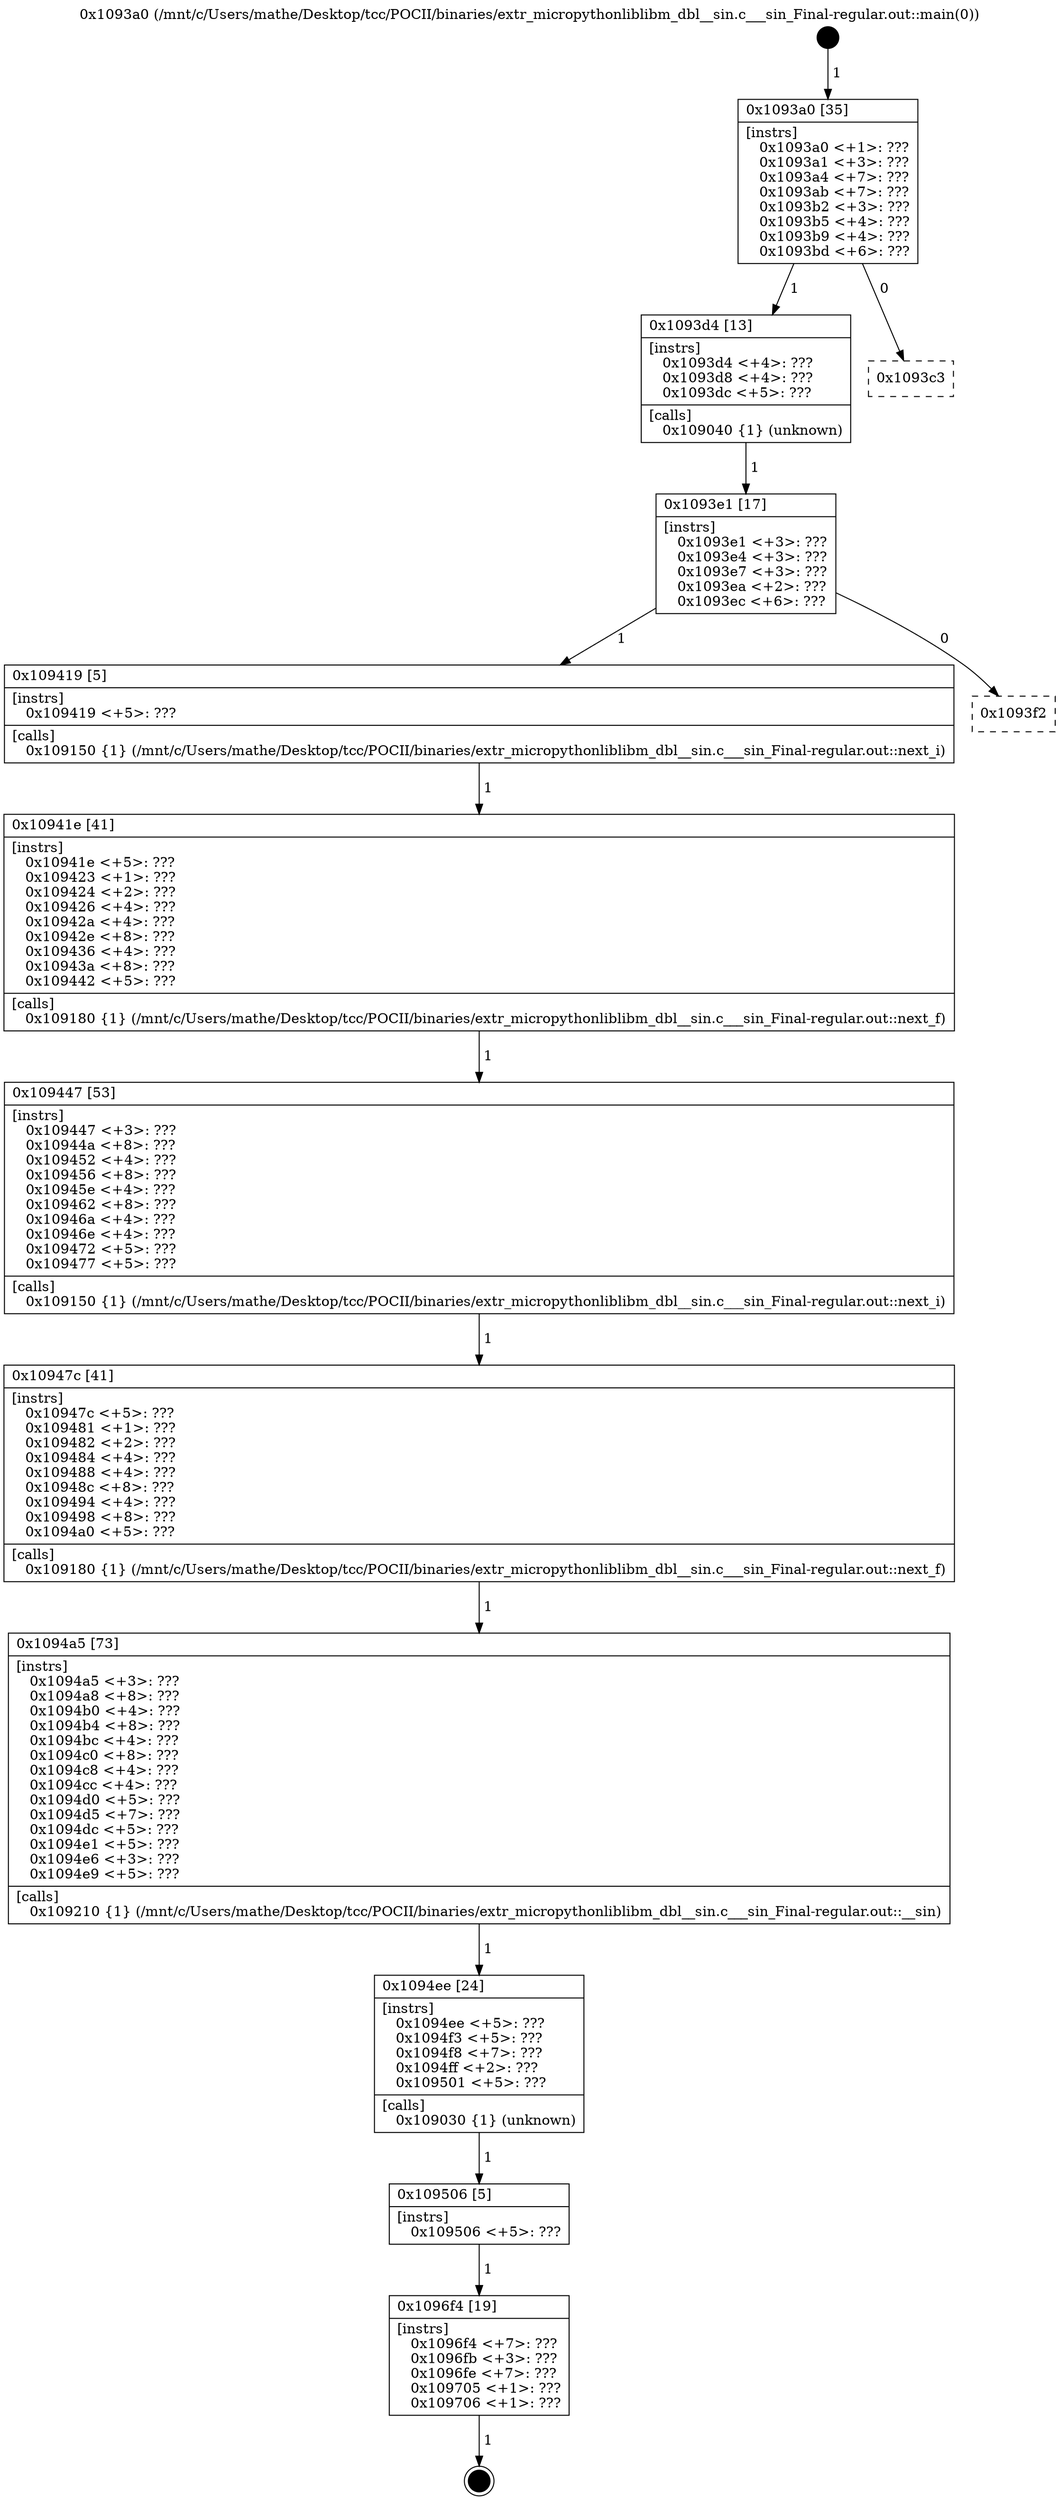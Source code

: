 digraph "0x1093a0" {
  label = "0x1093a0 (/mnt/c/Users/mathe/Desktop/tcc/POCII/binaries/extr_micropythonliblibm_dbl__sin.c___sin_Final-regular.out::main(0))"
  labelloc = "t"
  node[shape=record]

  Entry [label="",width=0.3,height=0.3,shape=circle,fillcolor=black,style=filled]
  "0x1093a0" [label="{
     0x1093a0 [35]\l
     | [instrs]\l
     &nbsp;&nbsp;0x1093a0 \<+1\>: ???\l
     &nbsp;&nbsp;0x1093a1 \<+3\>: ???\l
     &nbsp;&nbsp;0x1093a4 \<+7\>: ???\l
     &nbsp;&nbsp;0x1093ab \<+7\>: ???\l
     &nbsp;&nbsp;0x1093b2 \<+3\>: ???\l
     &nbsp;&nbsp;0x1093b5 \<+4\>: ???\l
     &nbsp;&nbsp;0x1093b9 \<+4\>: ???\l
     &nbsp;&nbsp;0x1093bd \<+6\>: ???\l
  }"]
  "0x1093d4" [label="{
     0x1093d4 [13]\l
     | [instrs]\l
     &nbsp;&nbsp;0x1093d4 \<+4\>: ???\l
     &nbsp;&nbsp;0x1093d8 \<+4\>: ???\l
     &nbsp;&nbsp;0x1093dc \<+5\>: ???\l
     | [calls]\l
     &nbsp;&nbsp;0x109040 \{1\} (unknown)\l
  }"]
  "0x1093c3" [label="{
     0x1093c3\l
  }", style=dashed]
  "0x1093e1" [label="{
     0x1093e1 [17]\l
     | [instrs]\l
     &nbsp;&nbsp;0x1093e1 \<+3\>: ???\l
     &nbsp;&nbsp;0x1093e4 \<+3\>: ???\l
     &nbsp;&nbsp;0x1093e7 \<+3\>: ???\l
     &nbsp;&nbsp;0x1093ea \<+2\>: ???\l
     &nbsp;&nbsp;0x1093ec \<+6\>: ???\l
  }"]
  "0x109419" [label="{
     0x109419 [5]\l
     | [instrs]\l
     &nbsp;&nbsp;0x109419 \<+5\>: ???\l
     | [calls]\l
     &nbsp;&nbsp;0x109150 \{1\} (/mnt/c/Users/mathe/Desktop/tcc/POCII/binaries/extr_micropythonliblibm_dbl__sin.c___sin_Final-regular.out::next_i)\l
  }"]
  "0x1093f2" [label="{
     0x1093f2\l
  }", style=dashed]
  "0x10941e" [label="{
     0x10941e [41]\l
     | [instrs]\l
     &nbsp;&nbsp;0x10941e \<+5\>: ???\l
     &nbsp;&nbsp;0x109423 \<+1\>: ???\l
     &nbsp;&nbsp;0x109424 \<+2\>: ???\l
     &nbsp;&nbsp;0x109426 \<+4\>: ???\l
     &nbsp;&nbsp;0x10942a \<+4\>: ???\l
     &nbsp;&nbsp;0x10942e \<+8\>: ???\l
     &nbsp;&nbsp;0x109436 \<+4\>: ???\l
     &nbsp;&nbsp;0x10943a \<+8\>: ???\l
     &nbsp;&nbsp;0x109442 \<+5\>: ???\l
     | [calls]\l
     &nbsp;&nbsp;0x109180 \{1\} (/mnt/c/Users/mathe/Desktop/tcc/POCII/binaries/extr_micropythonliblibm_dbl__sin.c___sin_Final-regular.out::next_f)\l
  }"]
  "0x109447" [label="{
     0x109447 [53]\l
     | [instrs]\l
     &nbsp;&nbsp;0x109447 \<+3\>: ???\l
     &nbsp;&nbsp;0x10944a \<+8\>: ???\l
     &nbsp;&nbsp;0x109452 \<+4\>: ???\l
     &nbsp;&nbsp;0x109456 \<+8\>: ???\l
     &nbsp;&nbsp;0x10945e \<+4\>: ???\l
     &nbsp;&nbsp;0x109462 \<+8\>: ???\l
     &nbsp;&nbsp;0x10946a \<+4\>: ???\l
     &nbsp;&nbsp;0x10946e \<+4\>: ???\l
     &nbsp;&nbsp;0x109472 \<+5\>: ???\l
     &nbsp;&nbsp;0x109477 \<+5\>: ???\l
     | [calls]\l
     &nbsp;&nbsp;0x109150 \{1\} (/mnt/c/Users/mathe/Desktop/tcc/POCII/binaries/extr_micropythonliblibm_dbl__sin.c___sin_Final-regular.out::next_i)\l
  }"]
  "0x10947c" [label="{
     0x10947c [41]\l
     | [instrs]\l
     &nbsp;&nbsp;0x10947c \<+5\>: ???\l
     &nbsp;&nbsp;0x109481 \<+1\>: ???\l
     &nbsp;&nbsp;0x109482 \<+2\>: ???\l
     &nbsp;&nbsp;0x109484 \<+4\>: ???\l
     &nbsp;&nbsp;0x109488 \<+4\>: ???\l
     &nbsp;&nbsp;0x10948c \<+8\>: ???\l
     &nbsp;&nbsp;0x109494 \<+4\>: ???\l
     &nbsp;&nbsp;0x109498 \<+8\>: ???\l
     &nbsp;&nbsp;0x1094a0 \<+5\>: ???\l
     | [calls]\l
     &nbsp;&nbsp;0x109180 \{1\} (/mnt/c/Users/mathe/Desktop/tcc/POCII/binaries/extr_micropythonliblibm_dbl__sin.c___sin_Final-regular.out::next_f)\l
  }"]
  "0x1094a5" [label="{
     0x1094a5 [73]\l
     | [instrs]\l
     &nbsp;&nbsp;0x1094a5 \<+3\>: ???\l
     &nbsp;&nbsp;0x1094a8 \<+8\>: ???\l
     &nbsp;&nbsp;0x1094b0 \<+4\>: ???\l
     &nbsp;&nbsp;0x1094b4 \<+8\>: ???\l
     &nbsp;&nbsp;0x1094bc \<+4\>: ???\l
     &nbsp;&nbsp;0x1094c0 \<+8\>: ???\l
     &nbsp;&nbsp;0x1094c8 \<+4\>: ???\l
     &nbsp;&nbsp;0x1094cc \<+4\>: ???\l
     &nbsp;&nbsp;0x1094d0 \<+5\>: ???\l
     &nbsp;&nbsp;0x1094d5 \<+7\>: ???\l
     &nbsp;&nbsp;0x1094dc \<+5\>: ???\l
     &nbsp;&nbsp;0x1094e1 \<+5\>: ???\l
     &nbsp;&nbsp;0x1094e6 \<+3\>: ???\l
     &nbsp;&nbsp;0x1094e9 \<+5\>: ???\l
     | [calls]\l
     &nbsp;&nbsp;0x109210 \{1\} (/mnt/c/Users/mathe/Desktop/tcc/POCII/binaries/extr_micropythonliblibm_dbl__sin.c___sin_Final-regular.out::__sin)\l
  }"]
  "0x1094ee" [label="{
     0x1094ee [24]\l
     | [instrs]\l
     &nbsp;&nbsp;0x1094ee \<+5\>: ???\l
     &nbsp;&nbsp;0x1094f3 \<+5\>: ???\l
     &nbsp;&nbsp;0x1094f8 \<+7\>: ???\l
     &nbsp;&nbsp;0x1094ff \<+2\>: ???\l
     &nbsp;&nbsp;0x109501 \<+5\>: ???\l
     | [calls]\l
     &nbsp;&nbsp;0x109030 \{1\} (unknown)\l
  }"]
  "0x109506" [label="{
     0x109506 [5]\l
     | [instrs]\l
     &nbsp;&nbsp;0x109506 \<+5\>: ???\l
  }"]
  "0x1096f4" [label="{
     0x1096f4 [19]\l
     | [instrs]\l
     &nbsp;&nbsp;0x1096f4 \<+7\>: ???\l
     &nbsp;&nbsp;0x1096fb \<+3\>: ???\l
     &nbsp;&nbsp;0x1096fe \<+7\>: ???\l
     &nbsp;&nbsp;0x109705 \<+1\>: ???\l
     &nbsp;&nbsp;0x109706 \<+1\>: ???\l
  }"]
  Exit [label="",width=0.3,height=0.3,shape=circle,fillcolor=black,style=filled,peripheries=2]
  Entry -> "0x1093a0" [label=" 1"]
  "0x1093a0" -> "0x1093d4" [label=" 1"]
  "0x1093a0" -> "0x1093c3" [label=" 0"]
  "0x1093d4" -> "0x1093e1" [label=" 1"]
  "0x1093e1" -> "0x109419" [label=" 1"]
  "0x1093e1" -> "0x1093f2" [label=" 0"]
  "0x109419" -> "0x10941e" [label=" 1"]
  "0x10941e" -> "0x109447" [label=" 1"]
  "0x109447" -> "0x10947c" [label=" 1"]
  "0x10947c" -> "0x1094a5" [label=" 1"]
  "0x1094a5" -> "0x1094ee" [label=" 1"]
  "0x1094ee" -> "0x109506" [label=" 1"]
  "0x109506" -> "0x1096f4" [label=" 1"]
  "0x1096f4" -> Exit [label=" 1"]
}
